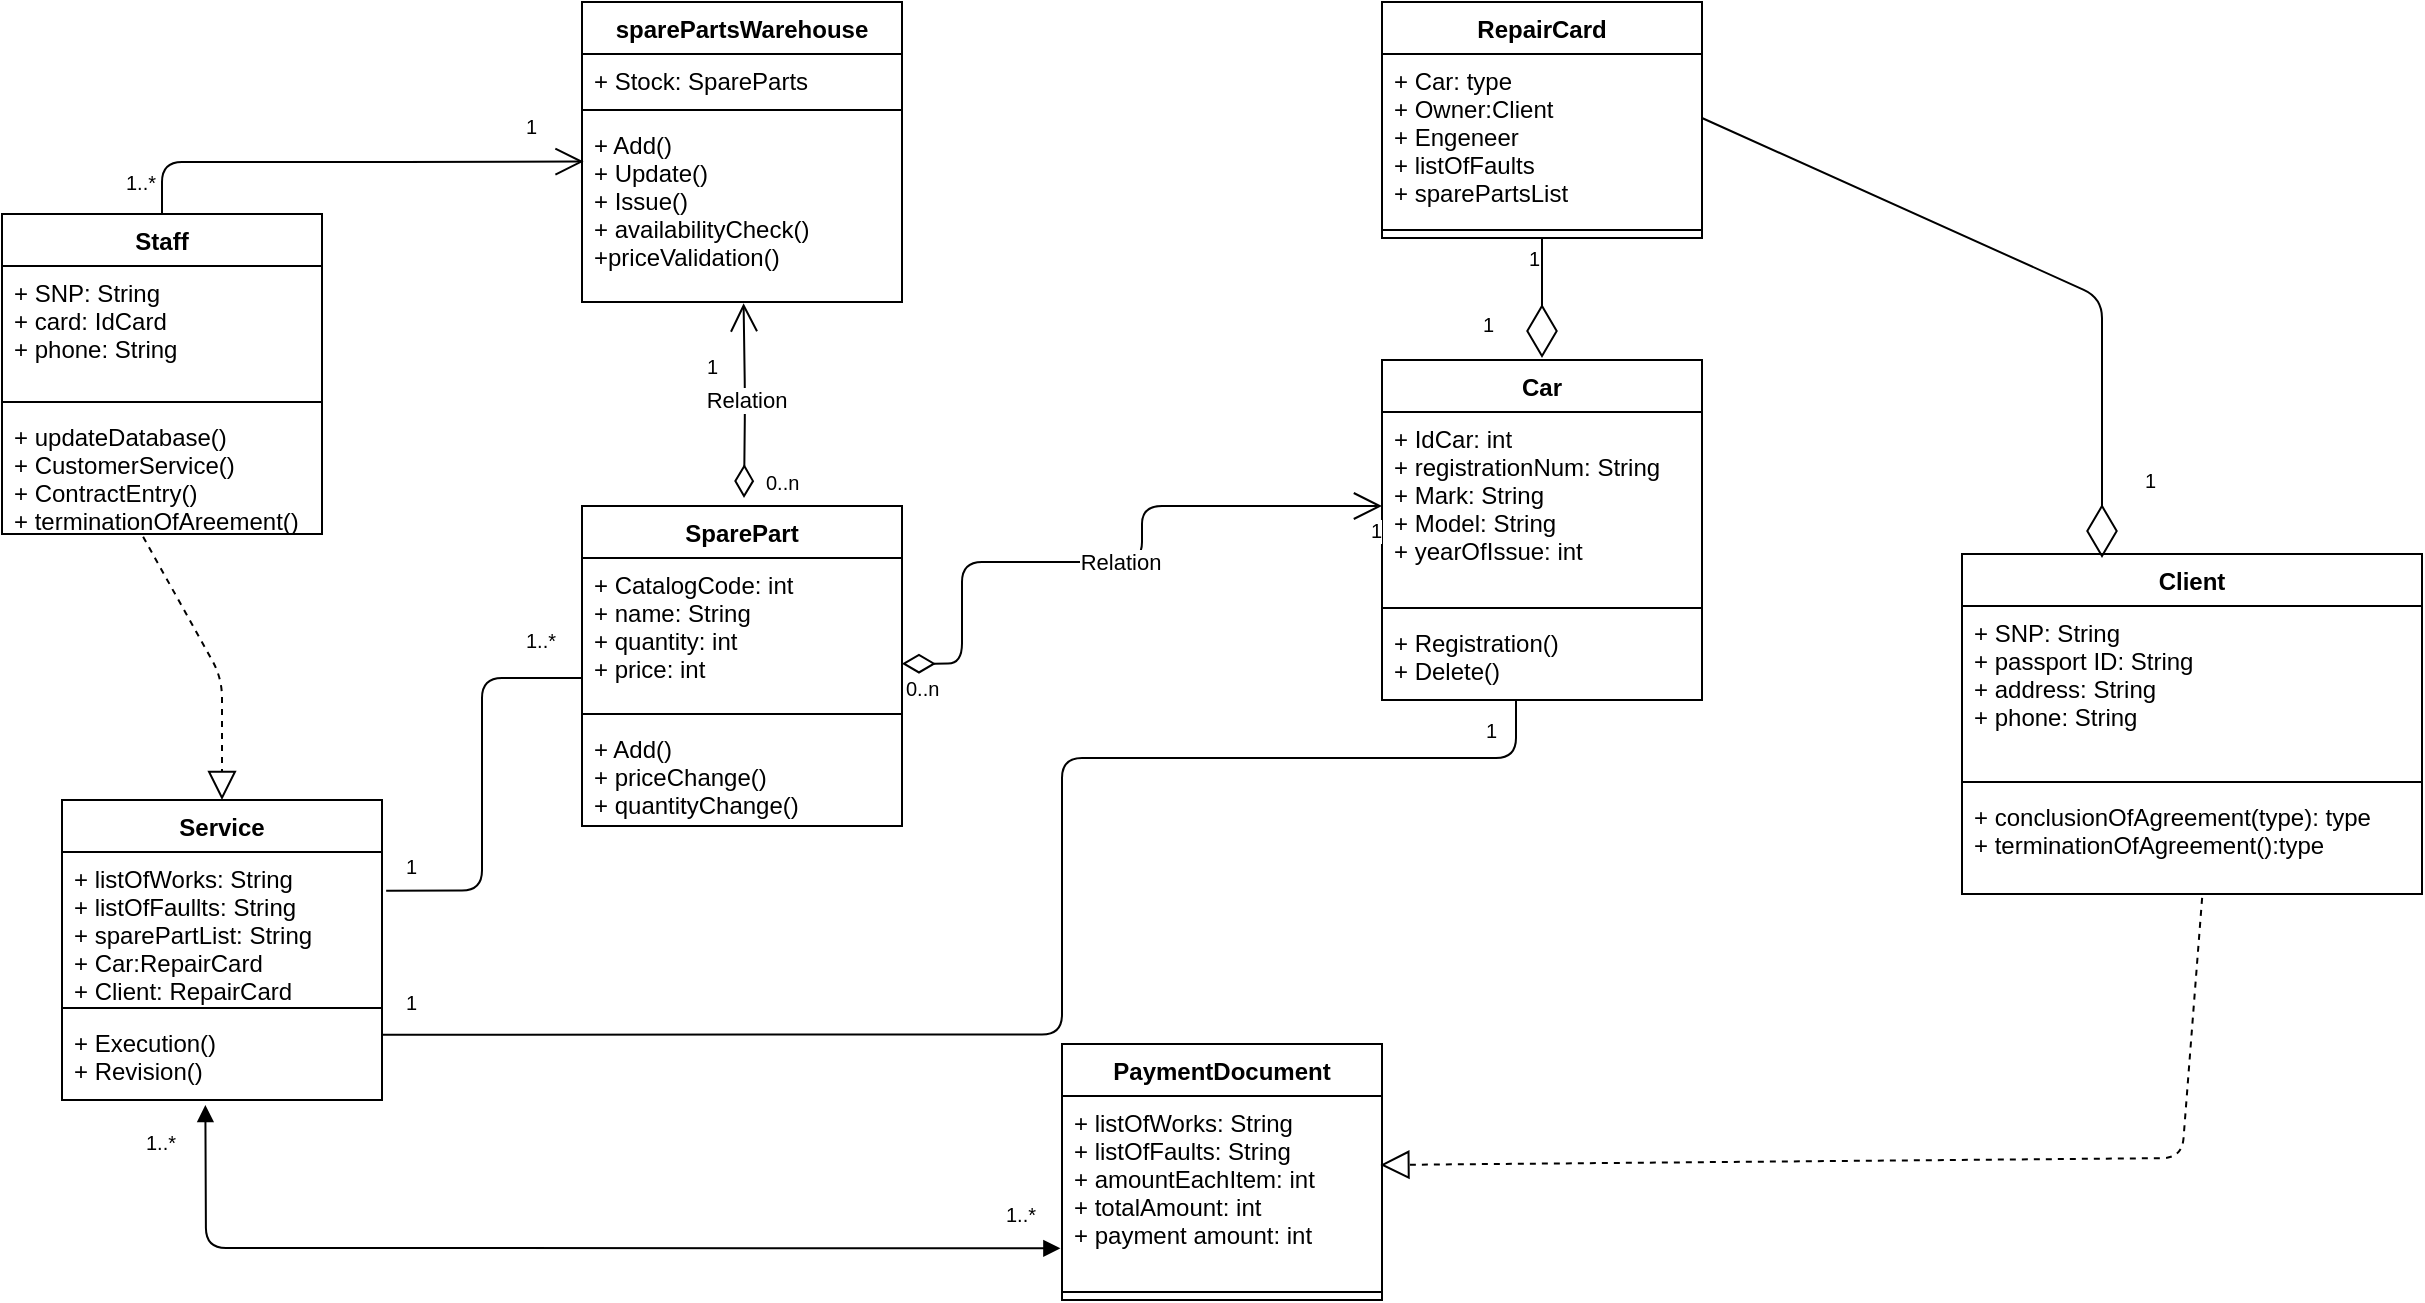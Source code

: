 <mxfile version="10.5.3" type="github"><diagram id="uq9VIECaBdL_A6gU3ax7" name="Page-1"><mxGraphModel dx="1243" dy="647" grid="1" gridSize="10" guides="1" tooltips="1" connect="1" arrows="1" fold="1" page="1" pageScale="1" pageWidth="827" pageHeight="1169" math="0" shadow="0"><root><mxCell id="0"/><mxCell id="1" parent="0"/><mxCell id="ANvt5ahqoS4_Q33wohSv-5" value="Client" style="swimlane;fontStyle=1;align=center;verticalAlign=top;childLayout=stackLayout;horizontal=1;startSize=26;horizontalStack=0;resizeParent=1;resizeParentMax=0;resizeLast=0;collapsible=1;marginBottom=0;" vertex="1" parent="1"><mxGeometry x="990" y="458" width="230" height="170" as="geometry"/></mxCell><mxCell id="ANvt5ahqoS4_Q33wohSv-6" value="+ SNP: String&#10;+ passport ID: String&#10;+ address: String&#10;+ phone: String&#10;&#10;" style="text;strokeColor=none;fillColor=none;align=left;verticalAlign=top;spacingLeft=4;spacingRight=4;overflow=hidden;rotatable=0;points=[[0,0.5],[1,0.5]];portConstraint=eastwest;" vertex="1" parent="ANvt5ahqoS4_Q33wohSv-5"><mxGeometry y="26" width="230" height="84" as="geometry"/></mxCell><mxCell id="ANvt5ahqoS4_Q33wohSv-7" value="" style="line;strokeWidth=1;fillColor=none;align=left;verticalAlign=middle;spacingTop=-1;spacingLeft=3;spacingRight=3;rotatable=0;labelPosition=right;points=[];portConstraint=eastwest;" vertex="1" parent="ANvt5ahqoS4_Q33wohSv-5"><mxGeometry y="110" width="230" height="8" as="geometry"/></mxCell><mxCell id="ANvt5ahqoS4_Q33wohSv-8" value="+ conclusionOfAgreement(type): type&#10;+ terminationOfAgreement():type&#10;" style="text;strokeColor=none;fillColor=none;align=left;verticalAlign=top;spacingLeft=4;spacingRight=4;overflow=hidden;rotatable=0;points=[[0,0.5],[1,0.5]];portConstraint=eastwest;" vertex="1" parent="ANvt5ahqoS4_Q33wohSv-5"><mxGeometry y="118" width="230" height="52" as="geometry"/></mxCell><mxCell id="ANvt5ahqoS4_Q33wohSv-9" value="RepairCard" style="swimlane;fontStyle=1;align=center;verticalAlign=top;childLayout=stackLayout;horizontal=1;startSize=26;horizontalStack=0;resizeParent=1;resizeParentMax=0;resizeLast=0;collapsible=1;marginBottom=0;" vertex="1" parent="1"><mxGeometry x="700" y="182" width="160" height="118" as="geometry"/></mxCell><mxCell id="ANvt5ahqoS4_Q33wohSv-10" value="+ Car: type&#10;+ Owner:Client&#10;+ Engeneer&#10;+ listOfFaults&#10;+ sparePartsList&#10;&#10;&#10;" style="text;strokeColor=none;fillColor=none;align=left;verticalAlign=top;spacingLeft=4;spacingRight=4;overflow=hidden;rotatable=0;points=[[0,0.5],[1,0.5]];portConstraint=eastwest;" vertex="1" parent="ANvt5ahqoS4_Q33wohSv-9"><mxGeometry y="26" width="160" height="84" as="geometry"/></mxCell><mxCell id="ANvt5ahqoS4_Q33wohSv-11" value="" style="line;strokeWidth=1;fillColor=none;align=left;verticalAlign=middle;spacingTop=-1;spacingLeft=3;spacingRight=3;rotatable=0;labelPosition=right;points=[];portConstraint=eastwest;" vertex="1" parent="ANvt5ahqoS4_Q33wohSv-9"><mxGeometry y="110" width="160" height="8" as="geometry"/></mxCell><mxCell id="ANvt5ahqoS4_Q33wohSv-13" value="Car" style="swimlane;fontStyle=1;align=center;verticalAlign=top;childLayout=stackLayout;horizontal=1;startSize=26;horizontalStack=0;resizeParent=1;resizeParentMax=0;resizeLast=0;collapsible=1;marginBottom=0;" vertex="1" parent="1"><mxGeometry x="700" y="361" width="160" height="170" as="geometry"/></mxCell><mxCell id="ANvt5ahqoS4_Q33wohSv-14" value="+ IdCar: int&#10;+ registrationNum: String&#10;+ Mark: String&#10;+ Model: String&#10;+ yearOfIssue: int&#10;" style="text;strokeColor=none;fillColor=none;align=left;verticalAlign=top;spacingLeft=4;spacingRight=4;overflow=hidden;rotatable=0;points=[[0,0.5],[1,0.5]];portConstraint=eastwest;" vertex="1" parent="ANvt5ahqoS4_Q33wohSv-13"><mxGeometry y="26" width="160" height="94" as="geometry"/></mxCell><mxCell id="ANvt5ahqoS4_Q33wohSv-15" value="" style="line;strokeWidth=1;fillColor=none;align=left;verticalAlign=middle;spacingTop=-1;spacingLeft=3;spacingRight=3;rotatable=0;labelPosition=right;points=[];portConstraint=eastwest;" vertex="1" parent="ANvt5ahqoS4_Q33wohSv-13"><mxGeometry y="120" width="160" height="8" as="geometry"/></mxCell><mxCell id="ANvt5ahqoS4_Q33wohSv-16" value="+ Registration()&#10;+ Delete()&#10;" style="text;strokeColor=none;fillColor=none;align=left;verticalAlign=top;spacingLeft=4;spacingRight=4;overflow=hidden;rotatable=0;points=[[0,0.5],[1,0.5]];portConstraint=eastwest;" vertex="1" parent="ANvt5ahqoS4_Q33wohSv-13"><mxGeometry y="128" width="160" height="42" as="geometry"/></mxCell><mxCell id="ANvt5ahqoS4_Q33wohSv-17" value="sparePartsWarehouse" style="swimlane;fontStyle=1;align=center;verticalAlign=top;childLayout=stackLayout;horizontal=1;startSize=26;horizontalStack=0;resizeParent=1;resizeParentMax=0;resizeLast=0;collapsible=1;marginBottom=0;" vertex="1" parent="1"><mxGeometry x="300" y="182" width="160" height="150" as="geometry"/></mxCell><mxCell id="ANvt5ahqoS4_Q33wohSv-18" value="+ Stock: SpareParts" style="text;strokeColor=none;fillColor=none;align=left;verticalAlign=top;spacingLeft=4;spacingRight=4;overflow=hidden;rotatable=0;points=[[0,0.5],[1,0.5]];portConstraint=eastwest;" vertex="1" parent="ANvt5ahqoS4_Q33wohSv-17"><mxGeometry y="26" width="160" height="24" as="geometry"/></mxCell><mxCell id="ANvt5ahqoS4_Q33wohSv-19" value="" style="line;strokeWidth=1;fillColor=none;align=left;verticalAlign=middle;spacingTop=-1;spacingLeft=3;spacingRight=3;rotatable=0;labelPosition=right;points=[];portConstraint=eastwest;" vertex="1" parent="ANvt5ahqoS4_Q33wohSv-17"><mxGeometry y="50" width="160" height="8" as="geometry"/></mxCell><mxCell id="ANvt5ahqoS4_Q33wohSv-20" value="+ Add()&#10;+ Update()&#10;+ Issue()&#10;+ availabilityCheck()&#10;+priceValidation()&#10;" style="text;strokeColor=none;fillColor=none;align=left;verticalAlign=top;spacingLeft=4;spacingRight=4;overflow=hidden;rotatable=0;points=[[0,0.5],[1,0.5]];portConstraint=eastwest;" vertex="1" parent="ANvt5ahqoS4_Q33wohSv-17"><mxGeometry y="58" width="160" height="92" as="geometry"/></mxCell><mxCell id="ANvt5ahqoS4_Q33wohSv-21" value="SparePart" style="swimlane;fontStyle=1;align=center;verticalAlign=top;childLayout=stackLayout;horizontal=1;startSize=26;horizontalStack=0;resizeParent=1;resizeParentMax=0;resizeLast=0;collapsible=1;marginBottom=0;" vertex="1" parent="1"><mxGeometry x="300" y="434" width="160" height="160" as="geometry"/></mxCell><mxCell id="ANvt5ahqoS4_Q33wohSv-22" value="+ CatalogCode: int&#10;+ name: String&#10;+ quantity: int&#10;+ price: int&#10; &#10;" style="text;strokeColor=none;fillColor=none;align=left;verticalAlign=top;spacingLeft=4;spacingRight=4;overflow=hidden;rotatable=0;points=[[0,0.5],[1,0.5]];portConstraint=eastwest;" vertex="1" parent="ANvt5ahqoS4_Q33wohSv-21"><mxGeometry y="26" width="160" height="74" as="geometry"/></mxCell><mxCell id="ANvt5ahqoS4_Q33wohSv-23" value="" style="line;strokeWidth=1;fillColor=none;align=left;verticalAlign=middle;spacingTop=-1;spacingLeft=3;spacingRight=3;rotatable=0;labelPosition=right;points=[];portConstraint=eastwest;" vertex="1" parent="ANvt5ahqoS4_Q33wohSv-21"><mxGeometry y="100" width="160" height="8" as="geometry"/></mxCell><mxCell id="ANvt5ahqoS4_Q33wohSv-24" value="+ Add()&#10;+ priceChange()&#10;+ quantityChange()&#10;" style="text;strokeColor=none;fillColor=none;align=left;verticalAlign=top;spacingLeft=4;spacingRight=4;overflow=hidden;rotatable=0;points=[[0,0.5],[1,0.5]];portConstraint=eastwest;" vertex="1" parent="ANvt5ahqoS4_Q33wohSv-21"><mxGeometry y="108" width="160" height="52" as="geometry"/></mxCell><mxCell id="ANvt5ahqoS4_Q33wohSv-25" value="Staff" style="swimlane;fontStyle=1;align=center;verticalAlign=top;childLayout=stackLayout;horizontal=1;startSize=26;horizontalStack=0;resizeParent=1;resizeParentMax=0;resizeLast=0;collapsible=1;marginBottom=0;" vertex="1" parent="1"><mxGeometry x="10" y="288" width="160" height="160" as="geometry"/></mxCell><mxCell id="ANvt5ahqoS4_Q33wohSv-26" value="+ SNP: String&#10;+ card: IdCard&#10;+ phone: String&#10;" style="text;strokeColor=none;fillColor=none;align=left;verticalAlign=top;spacingLeft=4;spacingRight=4;overflow=hidden;rotatable=0;points=[[0,0.5],[1,0.5]];portConstraint=eastwest;" vertex="1" parent="ANvt5ahqoS4_Q33wohSv-25"><mxGeometry y="26" width="160" height="64" as="geometry"/></mxCell><mxCell id="ANvt5ahqoS4_Q33wohSv-27" value="" style="line;strokeWidth=1;fillColor=none;align=left;verticalAlign=middle;spacingTop=-1;spacingLeft=3;spacingRight=3;rotatable=0;labelPosition=right;points=[];portConstraint=eastwest;" vertex="1" parent="ANvt5ahqoS4_Q33wohSv-25"><mxGeometry y="90" width="160" height="8" as="geometry"/></mxCell><mxCell id="ANvt5ahqoS4_Q33wohSv-28" value="+ updateDatabase()&#10;+ CustomerService()&#10;+ ContractEntry()&#10;+ terminationOfAreement()&#10;" style="text;strokeColor=none;fillColor=none;align=left;verticalAlign=top;spacingLeft=4;spacingRight=4;overflow=hidden;rotatable=0;points=[[0,0.5],[1,0.5]];portConstraint=eastwest;" vertex="1" parent="ANvt5ahqoS4_Q33wohSv-25"><mxGeometry y="98" width="160" height="62" as="geometry"/></mxCell><mxCell id="ANvt5ahqoS4_Q33wohSv-29" value="Service" style="swimlane;fontStyle=1;align=center;verticalAlign=top;childLayout=stackLayout;horizontal=1;startSize=26;horizontalStack=0;resizeParent=1;resizeParentMax=0;resizeLast=0;collapsible=1;marginBottom=0;" vertex="1" parent="1"><mxGeometry x="40" y="581" width="160" height="150" as="geometry"/></mxCell><mxCell id="ANvt5ahqoS4_Q33wohSv-30" value="+ listOfWorks: String&#10;+ listOfFaullts: String &#10;+ sparePartList: String&#10;+ Car:RepairCard&#10;+ Client: RepairCard&#10;&#10;" style="text;strokeColor=none;fillColor=none;align=left;verticalAlign=top;spacingLeft=4;spacingRight=4;overflow=hidden;rotatable=0;points=[[0,0.5],[1,0.5]];portConstraint=eastwest;" vertex="1" parent="ANvt5ahqoS4_Q33wohSv-29"><mxGeometry y="26" width="160" height="74" as="geometry"/></mxCell><mxCell id="ANvt5ahqoS4_Q33wohSv-31" value="" style="line;strokeWidth=1;fillColor=none;align=left;verticalAlign=middle;spacingTop=-1;spacingLeft=3;spacingRight=3;rotatable=0;labelPosition=right;points=[];portConstraint=eastwest;" vertex="1" parent="ANvt5ahqoS4_Q33wohSv-29"><mxGeometry y="100" width="160" height="8" as="geometry"/></mxCell><mxCell id="ANvt5ahqoS4_Q33wohSv-32" value="+ Execution()&#10;+ Revision()&#10;" style="text;strokeColor=none;fillColor=none;align=left;verticalAlign=top;spacingLeft=4;spacingRight=4;overflow=hidden;rotatable=0;points=[[0,0.5],[1,0.5]];portConstraint=eastwest;" vertex="1" parent="ANvt5ahqoS4_Q33wohSv-29"><mxGeometry y="108" width="160" height="42" as="geometry"/></mxCell><mxCell id="ANvt5ahqoS4_Q33wohSv-33" value="PaymentDocument" style="swimlane;fontStyle=1;align=center;verticalAlign=top;childLayout=stackLayout;horizontal=1;startSize=26;horizontalStack=0;resizeParent=1;resizeParentMax=0;resizeLast=0;collapsible=1;marginBottom=0;" vertex="1" parent="1"><mxGeometry x="540" y="703" width="160" height="128" as="geometry"/></mxCell><mxCell id="ANvt5ahqoS4_Q33wohSv-34" value="+ listOfWorks: String&#10;+ listOfFaults: String&#10;+ amountEachItem: int&#10;+ totalAmount: int&#10;+ payment amount: int&#10;" style="text;strokeColor=none;fillColor=none;align=left;verticalAlign=top;spacingLeft=4;spacingRight=4;overflow=hidden;rotatable=0;points=[[0,0.5],[1,0.5]];portConstraint=eastwest;" vertex="1" parent="ANvt5ahqoS4_Q33wohSv-33"><mxGeometry y="26" width="160" height="94" as="geometry"/></mxCell><mxCell id="ANvt5ahqoS4_Q33wohSv-35" value="" style="line;strokeWidth=1;fillColor=none;align=left;verticalAlign=middle;spacingTop=-1;spacingLeft=3;spacingRight=3;rotatable=0;labelPosition=right;points=[];portConstraint=eastwest;" vertex="1" parent="ANvt5ahqoS4_Q33wohSv-33"><mxGeometry y="120" width="160" height="8" as="geometry"/></mxCell><mxCell id="ANvt5ahqoS4_Q33wohSv-37" value="" style="endArrow=diamondThin;endFill=0;endSize=24;html=1;exitX=1;exitY=0.381;exitDx=0;exitDy=0;exitPerimeter=0;" edge="1" parent="1" source="ANvt5ahqoS4_Q33wohSv-10"><mxGeometry width="160" relative="1" as="geometry"><mxPoint x="870" y="260" as="sourcePoint"/><mxPoint x="1060" y="460" as="targetPoint"/><Array as="points"><mxPoint x="1060" y="330"/></Array></mxGeometry></mxCell><mxCell id="ANvt5ahqoS4_Q33wohSv-38" value="" style="endArrow=diamondThin;endFill=0;endSize=24;html=1;exitX=0.5;exitY=1;exitDx=0;exitDy=0;" edge="1" parent="1" source="ANvt5ahqoS4_Q33wohSv-9"><mxGeometry width="160" relative="1" as="geometry"><mxPoint x="20" y="900" as="sourcePoint"/><mxPoint x="780" y="360" as="targetPoint"/></mxGeometry></mxCell><mxCell id="ANvt5ahqoS4_Q33wohSv-39" value="Relation" style="endArrow=open;html=1;endSize=12;startArrow=diamondThin;startSize=14;startFill=0;edgeStyle=orthogonalEdgeStyle;exitX=1;exitY=0.714;exitDx=0;exitDy=0;exitPerimeter=0;entryX=0;entryY=0.5;entryDx=0;entryDy=0;" edge="1" parent="1" source="ANvt5ahqoS4_Q33wohSv-22" target="ANvt5ahqoS4_Q33wohSv-14"><mxGeometry relative="1" as="geometry"><mxPoint x="40" y="850" as="sourcePoint"/><mxPoint x="200" y="850" as="targetPoint"/><Array as="points"><mxPoint x="490" y="513"/><mxPoint x="490" y="462"/><mxPoint x="580" y="462"/><mxPoint x="580" y="434"/></Array></mxGeometry></mxCell><mxCell id="ANvt5ahqoS4_Q33wohSv-40" value="0..n" style="resizable=0;html=1;align=left;verticalAlign=top;labelBackgroundColor=#ffffff;fontSize=10;" connectable="0" vertex="1" parent="ANvt5ahqoS4_Q33wohSv-39"><mxGeometry x="-1" relative="1" as="geometry"/></mxCell><mxCell id="ANvt5ahqoS4_Q33wohSv-41" value="1" style="resizable=0;html=1;align=right;verticalAlign=top;labelBackgroundColor=#ffffff;fontSize=10;" connectable="0" vertex="1" parent="ANvt5ahqoS4_Q33wohSv-39"><mxGeometry x="1" relative="1" as="geometry"/></mxCell><mxCell id="ANvt5ahqoS4_Q33wohSv-47" value="Relation" style="endArrow=open;html=1;endSize=12;startArrow=diamondThin;startSize=14;startFill=0;edgeStyle=orthogonalEdgeStyle;entryX=0.505;entryY=1.007;entryDx=0;entryDy=0;entryPerimeter=0;" edge="1" parent="1" target="ANvt5ahqoS4_Q33wohSv-20"><mxGeometry relative="1" as="geometry"><mxPoint x="381" y="430" as="sourcePoint"/><mxPoint x="380" y="340" as="targetPoint"/></mxGeometry></mxCell><mxCell id="ANvt5ahqoS4_Q33wohSv-48" value="0..n" style="resizable=0;html=1;align=left;verticalAlign=top;labelBackgroundColor=#ffffff;fontSize=10;" connectable="0" vertex="1" parent="ANvt5ahqoS4_Q33wohSv-47"><mxGeometry x="-1" relative="1" as="geometry"><mxPoint x="9" y="-20" as="offset"/></mxGeometry></mxCell><mxCell id="ANvt5ahqoS4_Q33wohSv-49" value="1" style="resizable=0;html=1;align=right;verticalAlign=top;labelBackgroundColor=#ffffff;fontSize=10;" connectable="0" vertex="1" parent="ANvt5ahqoS4_Q33wohSv-47"><mxGeometry x="1" relative="1" as="geometry"><mxPoint x="399" y="-34.5" as="offset"/></mxGeometry></mxCell><mxCell id="ANvt5ahqoS4_Q33wohSv-51" value="1" style="resizable=0;html=1;align=right;verticalAlign=top;labelBackgroundColor=#ffffff;fontSize=10;" connectable="0" vertex="1" parent="1"><mxGeometry x="379.833" y="347.0" as="geometry"><mxPoint x="-11" y="4.5" as="offset"/></mxGeometry></mxCell><mxCell id="ANvt5ahqoS4_Q33wohSv-52" value="1" style="resizable=0;html=1;align=right;verticalAlign=top;labelBackgroundColor=#ffffff;fontSize=10;" connectable="0" vertex="1" parent="1"><mxGeometry x="339.833" y="337.0" as="geometry"><mxPoint x="417" y="-6.5" as="offset"/></mxGeometry></mxCell><mxCell id="ANvt5ahqoS4_Q33wohSv-55" value="1" style="resizable=0;html=1;align=right;verticalAlign=top;labelBackgroundColor=#ffffff;fontSize=10;" connectable="0" vertex="1" parent="1"><mxGeometry x="659.833" y="410.0" as="geometry"><mxPoint x="428" y="-1.5" as="offset"/></mxGeometry></mxCell><mxCell id="ANvt5ahqoS4_Q33wohSv-56" value="" style="endArrow=block;dashed=1;endFill=0;endSize=12;html=1;exitX=0.522;exitY=1.038;exitDx=0;exitDy=0;exitPerimeter=0;entryX=0.995;entryY=0.367;entryDx=0;entryDy=0;entryPerimeter=0;" edge="1" parent="1" source="ANvt5ahqoS4_Q33wohSv-8" target="ANvt5ahqoS4_Q33wohSv-34"><mxGeometry width="160" relative="1" as="geometry"><mxPoint x="600" y="850" as="sourcePoint"/><mxPoint x="760" y="850" as="targetPoint"/><Array as="points"><mxPoint x="1100" y="760"/></Array></mxGeometry></mxCell><mxCell id="ANvt5ahqoS4_Q33wohSv-58" value="" style="endArrow=block;startArrow=block;endFill=1;startFill=1;html=1;exitX=0.448;exitY=1.06;exitDx=0;exitDy=0;exitPerimeter=0;entryX=-0.005;entryY=0.81;entryDx=0;entryDy=0;entryPerimeter=0;" edge="1" parent="1" source="ANvt5ahqoS4_Q33wohSv-32" target="ANvt5ahqoS4_Q33wohSv-34"><mxGeometry width="160" relative="1" as="geometry"><mxPoint x="40" y="850" as="sourcePoint"/><mxPoint x="200" y="850" as="targetPoint"/><Array as="points"><mxPoint x="112" y="805"/></Array></mxGeometry></mxCell><mxCell id="ANvt5ahqoS4_Q33wohSv-59" value="1..*" style="resizable=0;html=1;align=left;verticalAlign=top;labelBackgroundColor=#ffffff;fontSize=10;" connectable="0" vertex="1" parent="1"><mxGeometry x="80" y="740.167" as="geometry"/></mxCell><mxCell id="ANvt5ahqoS4_Q33wohSv-60" value="1..*" style="resizable=0;html=1;align=left;verticalAlign=top;labelBackgroundColor=#ffffff;fontSize=10;" connectable="0" vertex="1" parent="1"><mxGeometry x="510" y="776.167" as="geometry"/></mxCell><mxCell id="ANvt5ahqoS4_Q33wohSv-61" value="1..*" style="resizable=0;html=1;align=left;verticalAlign=top;labelBackgroundColor=#ffffff;fontSize=10;" connectable="0" vertex="1" parent="1"><mxGeometry x="70" y="260.167" as="geometry"/></mxCell><mxCell id="ANvt5ahqoS4_Q33wohSv-62" value="" style="endArrow=open;endFill=1;endSize=12;html=1;exitX=0.5;exitY=0;exitDx=0;exitDy=0;entryX=0.005;entryY=0.237;entryDx=0;entryDy=0;entryPerimeter=0;" edge="1" parent="1" source="ANvt5ahqoS4_Q33wohSv-25" target="ANvt5ahqoS4_Q33wohSv-20"><mxGeometry width="160" relative="1" as="geometry"><mxPoint x="110" y="490" as="sourcePoint"/><mxPoint x="350" y="130" as="targetPoint"/><Array as="points"><mxPoint x="90" y="262"/><mxPoint x="200" y="262"/></Array></mxGeometry></mxCell><mxCell id="ANvt5ahqoS4_Q33wohSv-63" value="1" style="resizable=0;html=1;align=left;verticalAlign=top;labelBackgroundColor=#ffffff;fontSize=10;" connectable="0" vertex="1" parent="1"><mxGeometry x="270" y="232.167" as="geometry"/></mxCell><mxCell id="ANvt5ahqoS4_Q33wohSv-64" value="" style="endArrow=block;dashed=1;endFill=0;endSize=12;html=1;exitX=0.441;exitY=1.022;exitDx=0;exitDy=0;exitPerimeter=0;entryX=0.5;entryY=0;entryDx=0;entryDy=0;" edge="1" parent="1" source="ANvt5ahqoS4_Q33wohSv-28" target="ANvt5ahqoS4_Q33wohSv-29"><mxGeometry width="160" relative="1" as="geometry"><mxPoint x="10" y="850" as="sourcePoint"/><mxPoint x="170" y="850" as="targetPoint"/><Array as="points"><mxPoint x="120" y="520"/></Array></mxGeometry></mxCell><mxCell id="ANvt5ahqoS4_Q33wohSv-65" value="" style="endArrow=none;html=1;edgeStyle=orthogonalEdgeStyle;exitX=1;exitY=0.222;exitDx=0;exitDy=0;exitPerimeter=0;" edge="1" parent="1" source="ANvt5ahqoS4_Q33wohSv-32" target="ANvt5ahqoS4_Q33wohSv-16"><mxGeometry relative="1" as="geometry"><mxPoint x="204" y="690" as="sourcePoint"/><mxPoint x="767" y="536" as="targetPoint"/><Array as="points"><mxPoint x="540" y="698"/><mxPoint x="540" y="560"/><mxPoint x="767" y="560"/></Array></mxGeometry></mxCell><mxCell id="ANvt5ahqoS4_Q33wohSv-68" value="1" style="resizable=0;html=1;align=left;verticalAlign=top;labelBackgroundColor=#ffffff;fontSize=10;" connectable="0" vertex="1" parent="1"><mxGeometry x="210" y="670.167" as="geometry"/></mxCell><mxCell id="ANvt5ahqoS4_Q33wohSv-69" value="1" style="resizable=0;html=1;align=left;verticalAlign=top;labelBackgroundColor=#ffffff;fontSize=10;" connectable="0" vertex="1" parent="1"><mxGeometry x="750" y="534.167" as="geometry"/></mxCell><mxCell id="ANvt5ahqoS4_Q33wohSv-70" value="" style="endArrow=none;html=1;edgeStyle=orthogonalEdgeStyle;exitX=1.013;exitY=0.261;exitDx=0;exitDy=0;exitPerimeter=0;entryX=0;entryY=0.811;entryDx=0;entryDy=0;entryPerimeter=0;" edge="1" parent="1" source="ANvt5ahqoS4_Q33wohSv-30" target="ANvt5ahqoS4_Q33wohSv-22"><mxGeometry relative="1" as="geometry"><mxPoint x="10" y="850" as="sourcePoint"/><mxPoint x="250" y="560" as="targetPoint"/></mxGeometry></mxCell><mxCell id="ANvt5ahqoS4_Q33wohSv-73" value="1" style="resizable=0;html=1;align=left;verticalAlign=top;labelBackgroundColor=#ffffff;fontSize=10;" connectable="0" vertex="1" parent="1"><mxGeometry x="210" y="602.167" as="geometry"/></mxCell><mxCell id="ANvt5ahqoS4_Q33wohSv-74" value="1..*" style="resizable=0;html=1;align=left;verticalAlign=top;labelBackgroundColor=#ffffff;fontSize=10;" connectable="0" vertex="1" parent="1"><mxGeometry x="270" y="489.167" as="geometry"/></mxCell></root></mxGraphModel></diagram></mxfile>